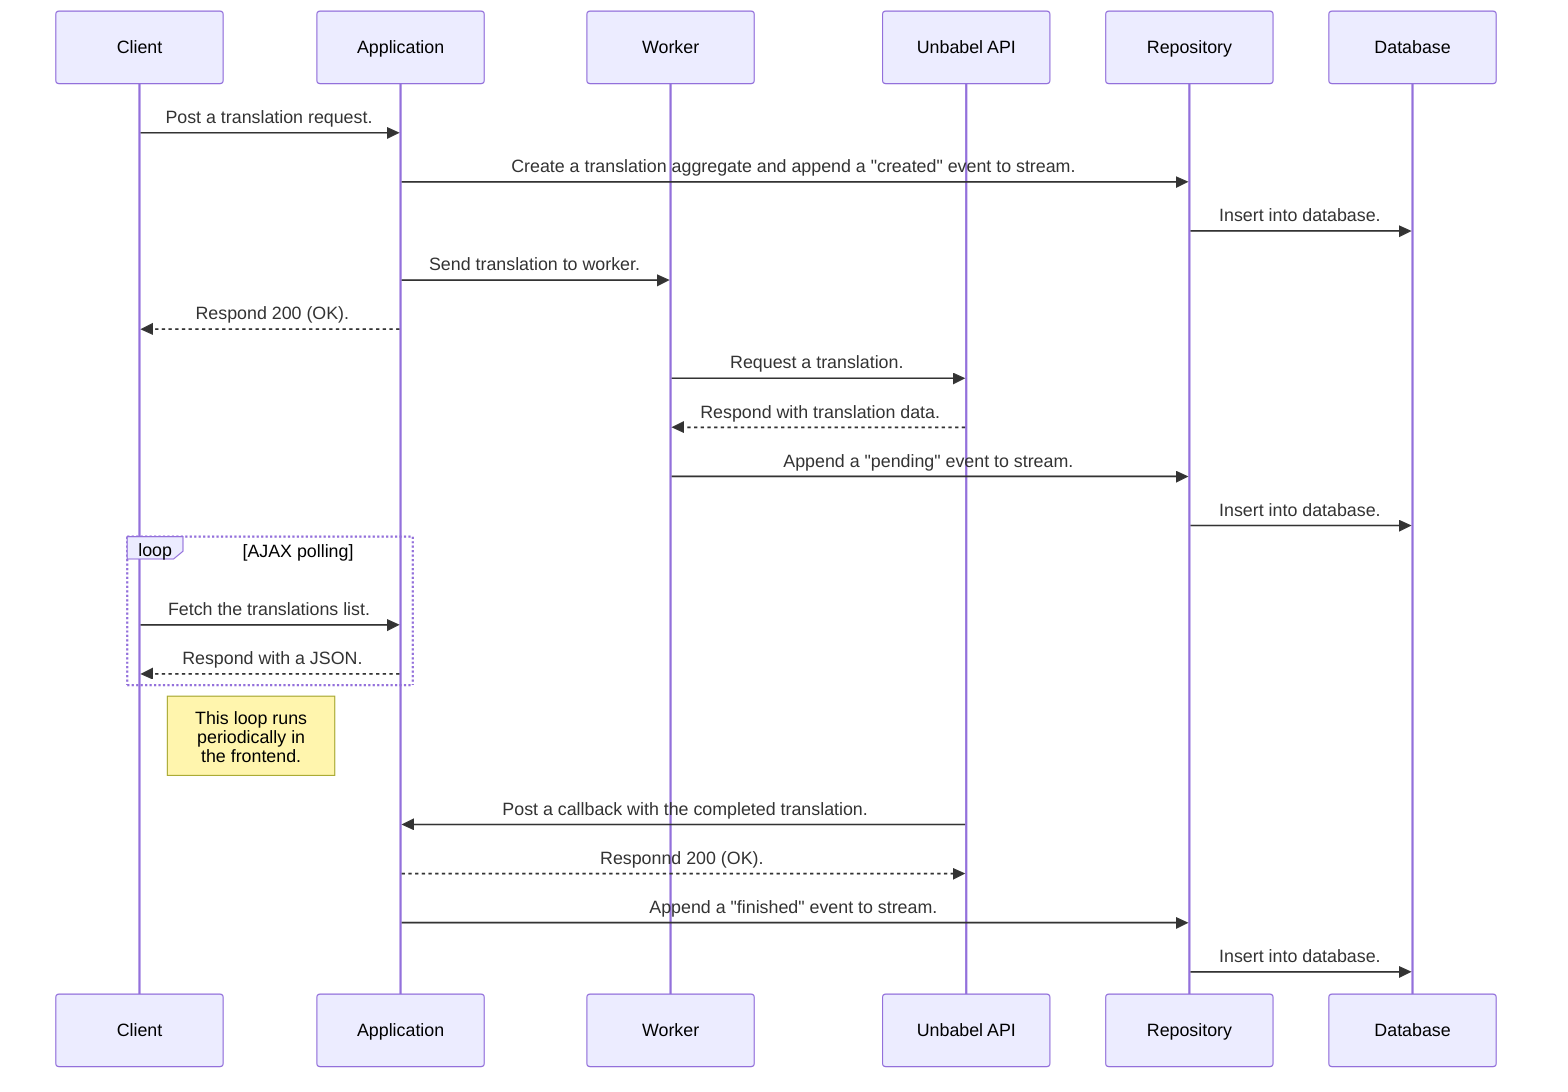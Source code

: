 sequenceDiagram
    # Participantes
    participant C as Client
    participant A as Application
    participant W as Worker
    participant U as Unbabel API
    participant R as Repository
    participant D as Database

    # POSTing a new translation
    C->>A: Post a translation request.
    A->>R: Create a translation aggregate and append a "created" event to stream.
    R->>D: Insert into database.
    A->>W: Send translation to worker.
    A-->>C: Respond 200 (OK).

    # Requesting to Unbabel's API
    W->>U: Request a translation.
    U-->>W: Respond with translation data.
    W->>R: Append a "pending" event to stream.
    R->>D: Insert into database.

    # Dynamically updating the frontend
    loop AJAX polling
        C->>A: Fetch the translations list.
        A-->>C: Respond with a JSON.
    end
Note right of C: This loop runs <br> periodically in<br>the frontend.

    # Finishes a translation
    U->>A: Post a callback with the completed translation.
    A-->>U: Responnd 200 (OK).
    A->>R: Append a "finished" event to stream.
    R->>D: Insert into database.